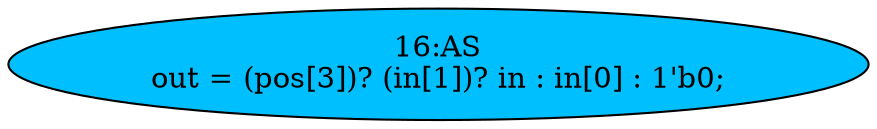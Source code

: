 strict digraph "" {
	node [label="\N"];
	"16:AS"	[ast="<pyverilog.vparser.ast.Assign object at 0x7f25e6df4dd0>",
		def_var="['out']",
		fillcolor=deepskyblue,
		label="16:AS
out = (pos[3])? (in[1])? in : in[0] : 1'b0;",
		statements="[]",
		style=filled,
		typ=Assign,
		use_var="['pos', 'in', 'in', 'in']"];
}
